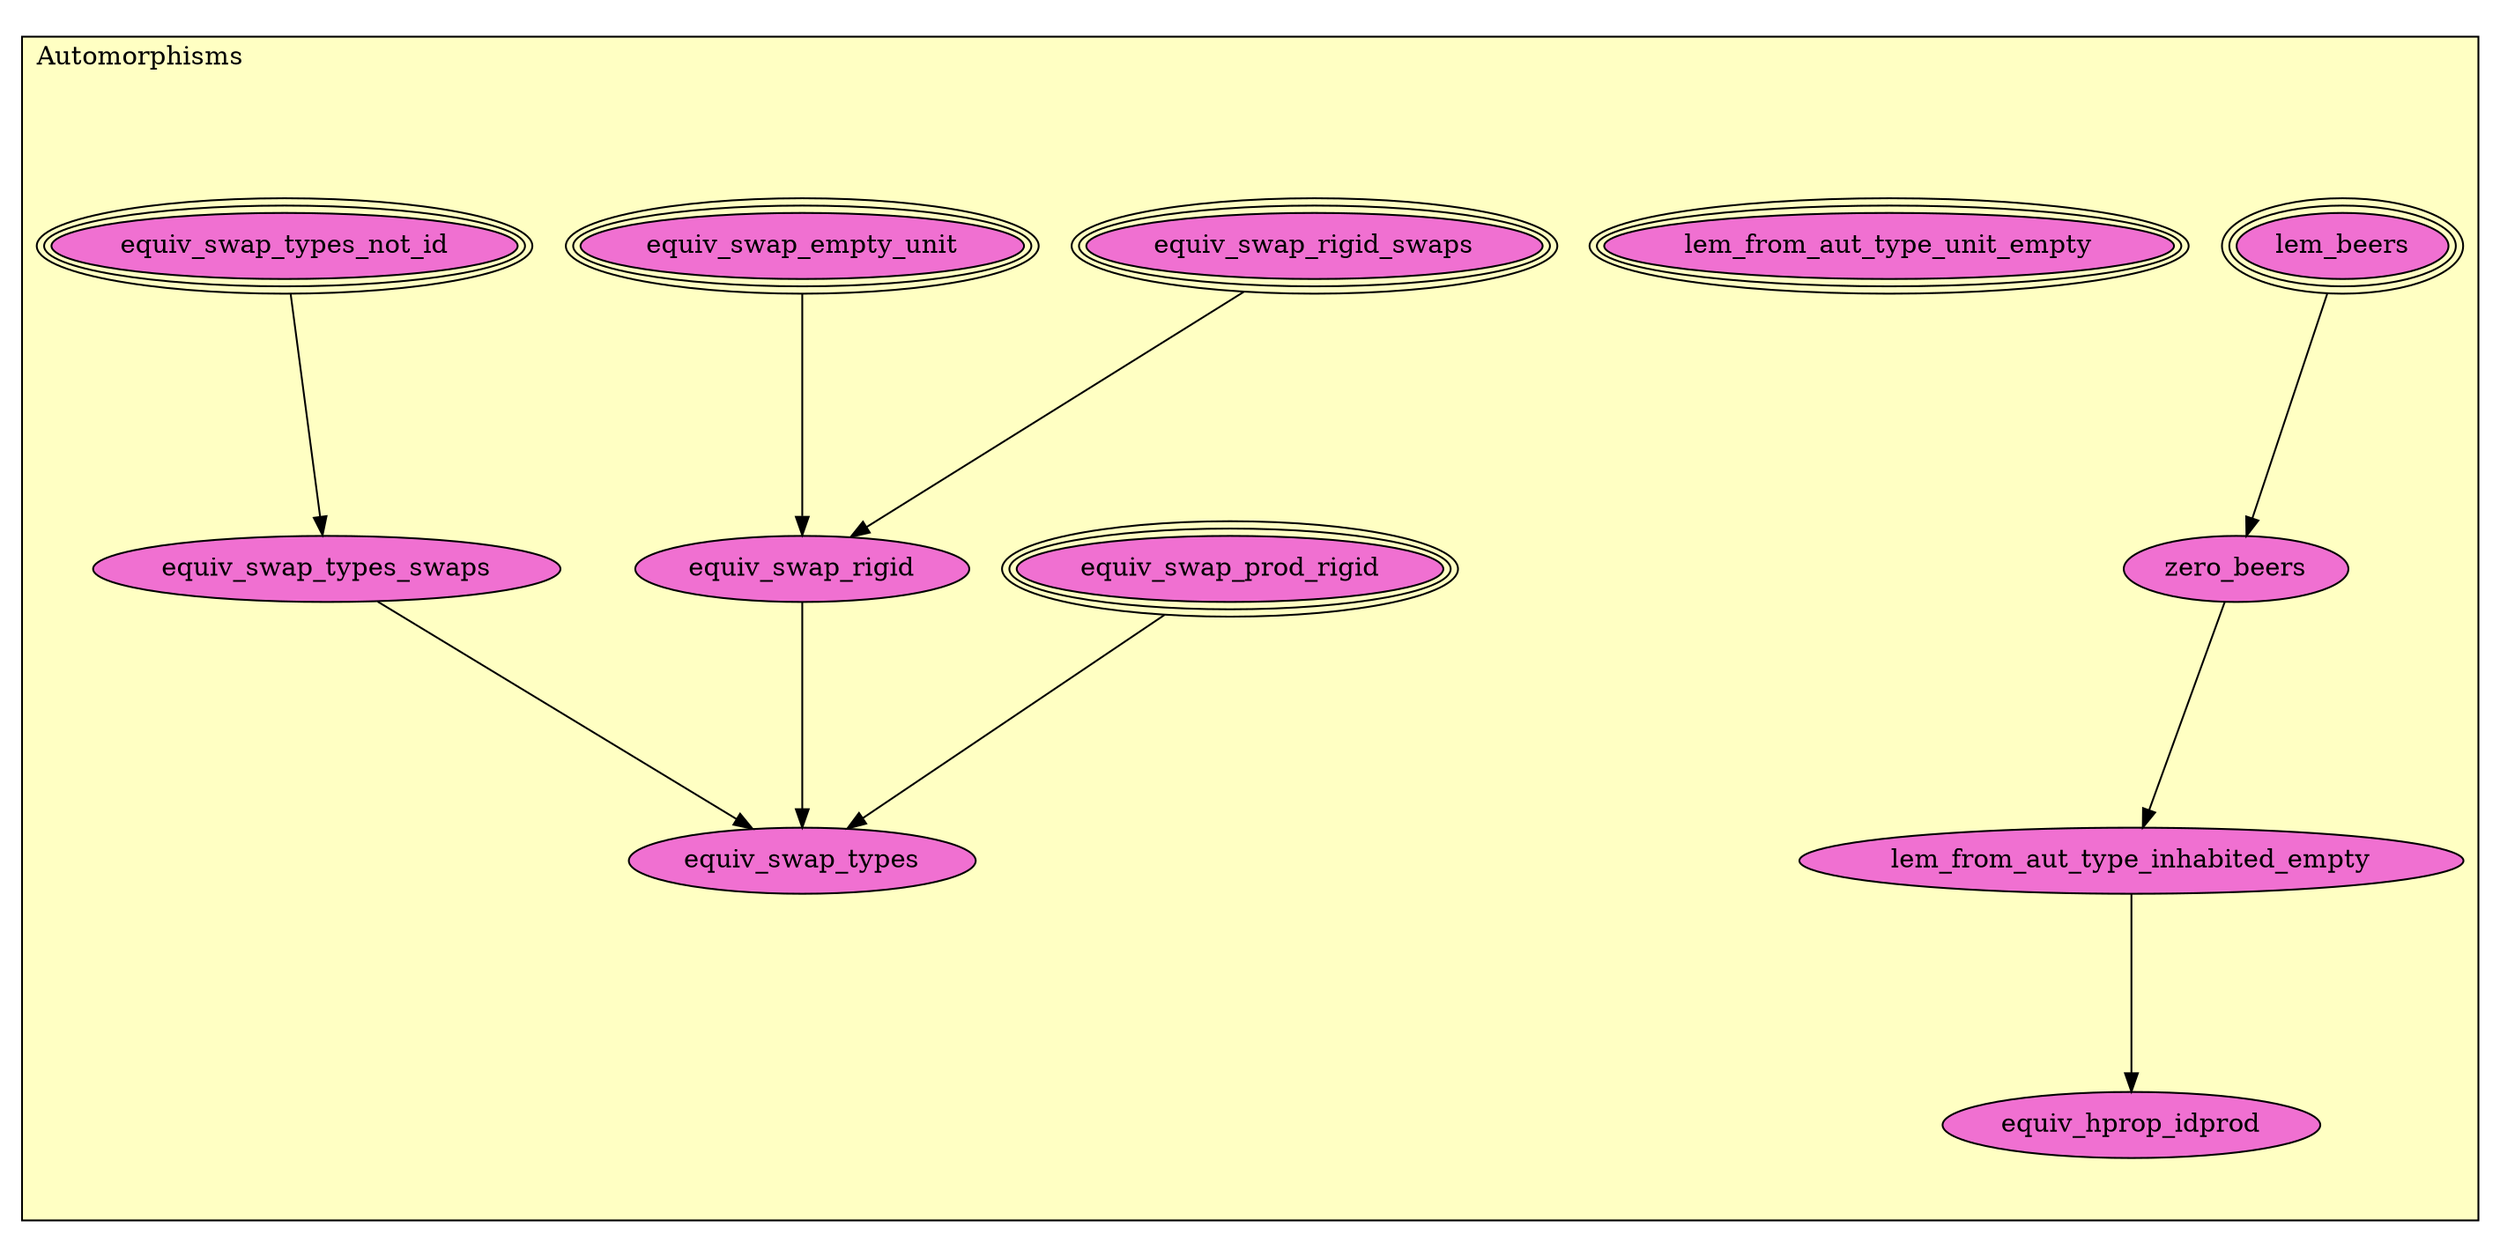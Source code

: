 digraph HoTT_Universes_Automorphisms {
  graph [ratio=0.5]
  node [style=filled]
Automorphisms_lem_beers [label="lem_beers", URL=<Automorphisms.html#lem_beers>, peripheries=3, fillcolor="#F070D1"] ;
Automorphisms_zero_beers [label="zero_beers", URL=<Automorphisms.html#zero_beers>, fillcolor="#F070D1"] ;
Automorphisms_lem_from_aut_type_inhabited_empty [label="lem_from_aut_type_inhabited_empty", URL=<Automorphisms.html#lem_from_aut_type_inhabited_empty>, fillcolor="#F070D1"] ;
Automorphisms_equiv_hprop_idprod [label="equiv_hprop_idprod", URL=<Automorphisms.html#equiv_hprop_idprod>, fillcolor="#F070D1"] ;
Automorphisms_lem_from_aut_type_unit_empty [label="lem_from_aut_type_unit_empty", URL=<Automorphisms.html#lem_from_aut_type_unit_empty>, peripheries=3, fillcolor="#F070D1"] ;
Automorphisms_equiv_swap_prod_rigid [label="equiv_swap_prod_rigid", URL=<Automorphisms.html#equiv_swap_prod_rigid>, peripheries=3, fillcolor="#F070D1"] ;
Automorphisms_equiv_swap_rigid_swaps [label="equiv_swap_rigid_swaps", URL=<Automorphisms.html#equiv_swap_rigid_swaps>, peripheries=3, fillcolor="#F070D1"] ;
Automorphisms_equiv_swap_empty_unit [label="equiv_swap_empty_unit", URL=<Automorphisms.html#equiv_swap_empty_unit>, peripheries=3, fillcolor="#F070D1"] ;
Automorphisms_equiv_swap_rigid [label="equiv_swap_rigid", URL=<Automorphisms.html#equiv_swap_rigid>, fillcolor="#F070D1"] ;
Automorphisms_equiv_swap_types_not_id [label="equiv_swap_types_not_id", URL=<Automorphisms.html#equiv_swap_types_not_id>, peripheries=3, fillcolor="#F070D1"] ;
Automorphisms_equiv_swap_types_swaps [label="equiv_swap_types_swaps", URL=<Automorphisms.html#equiv_swap_types_swaps>, fillcolor="#F070D1"] ;
Automorphisms_equiv_swap_types [label="equiv_swap_types", URL=<Automorphisms.html#equiv_swap_types>, fillcolor="#F070D1"] ;
  Automorphisms_lem_beers -> Automorphisms_zero_beers [] ;
  Automorphisms_zero_beers -> Automorphisms_lem_from_aut_type_inhabited_empty [] ;
  Automorphisms_lem_from_aut_type_inhabited_empty -> Automorphisms_equiv_hprop_idprod [] ;
  Automorphisms_equiv_swap_prod_rigid -> Automorphisms_equiv_swap_types [] ;
  Automorphisms_equiv_swap_rigid_swaps -> Automorphisms_equiv_swap_rigid [] ;
  Automorphisms_equiv_swap_empty_unit -> Automorphisms_equiv_swap_rigid [] ;
  Automorphisms_equiv_swap_rigid -> Automorphisms_equiv_swap_types [] ;
  Automorphisms_equiv_swap_types_not_id -> Automorphisms_equiv_swap_types_swaps [] ;
  Automorphisms_equiv_swap_types_swaps -> Automorphisms_equiv_swap_types [] ;
subgraph cluster_Automorphisms { label="Automorphisms"; fillcolor="#FFFFC3"; labeljust=l; style=filled 
Automorphisms_equiv_swap_types; Automorphisms_equiv_swap_types_swaps; Automorphisms_equiv_swap_types_not_id; Automorphisms_equiv_swap_rigid; Automorphisms_equiv_swap_empty_unit; Automorphisms_equiv_swap_rigid_swaps; Automorphisms_equiv_swap_prod_rigid; Automorphisms_lem_from_aut_type_unit_empty; Automorphisms_equiv_hprop_idprod; Automorphisms_lem_from_aut_type_inhabited_empty; Automorphisms_zero_beers; Automorphisms_lem_beers; };
} /* END */
